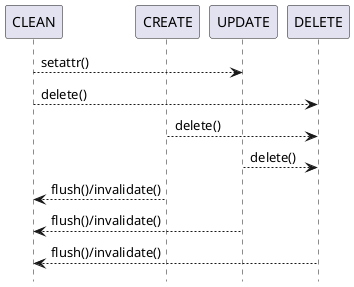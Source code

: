 @startuml entity-state

hide footbox

participant CLEAN
participant CREATE
participant UPDATE
participant DELETE

CLEAN --> UPDATE : setattr()
CLEAN --> DELETE : delete()
CREATE --> DELETE : delete()
UPDATE --> DELETE : delete()
CREATE --> CLEAN : flush()/invalidate()
UPDATE --> CLEAN : flush()/invalidate()
DELETE --> CLEAN : flush()/invalidate()

@enduml
